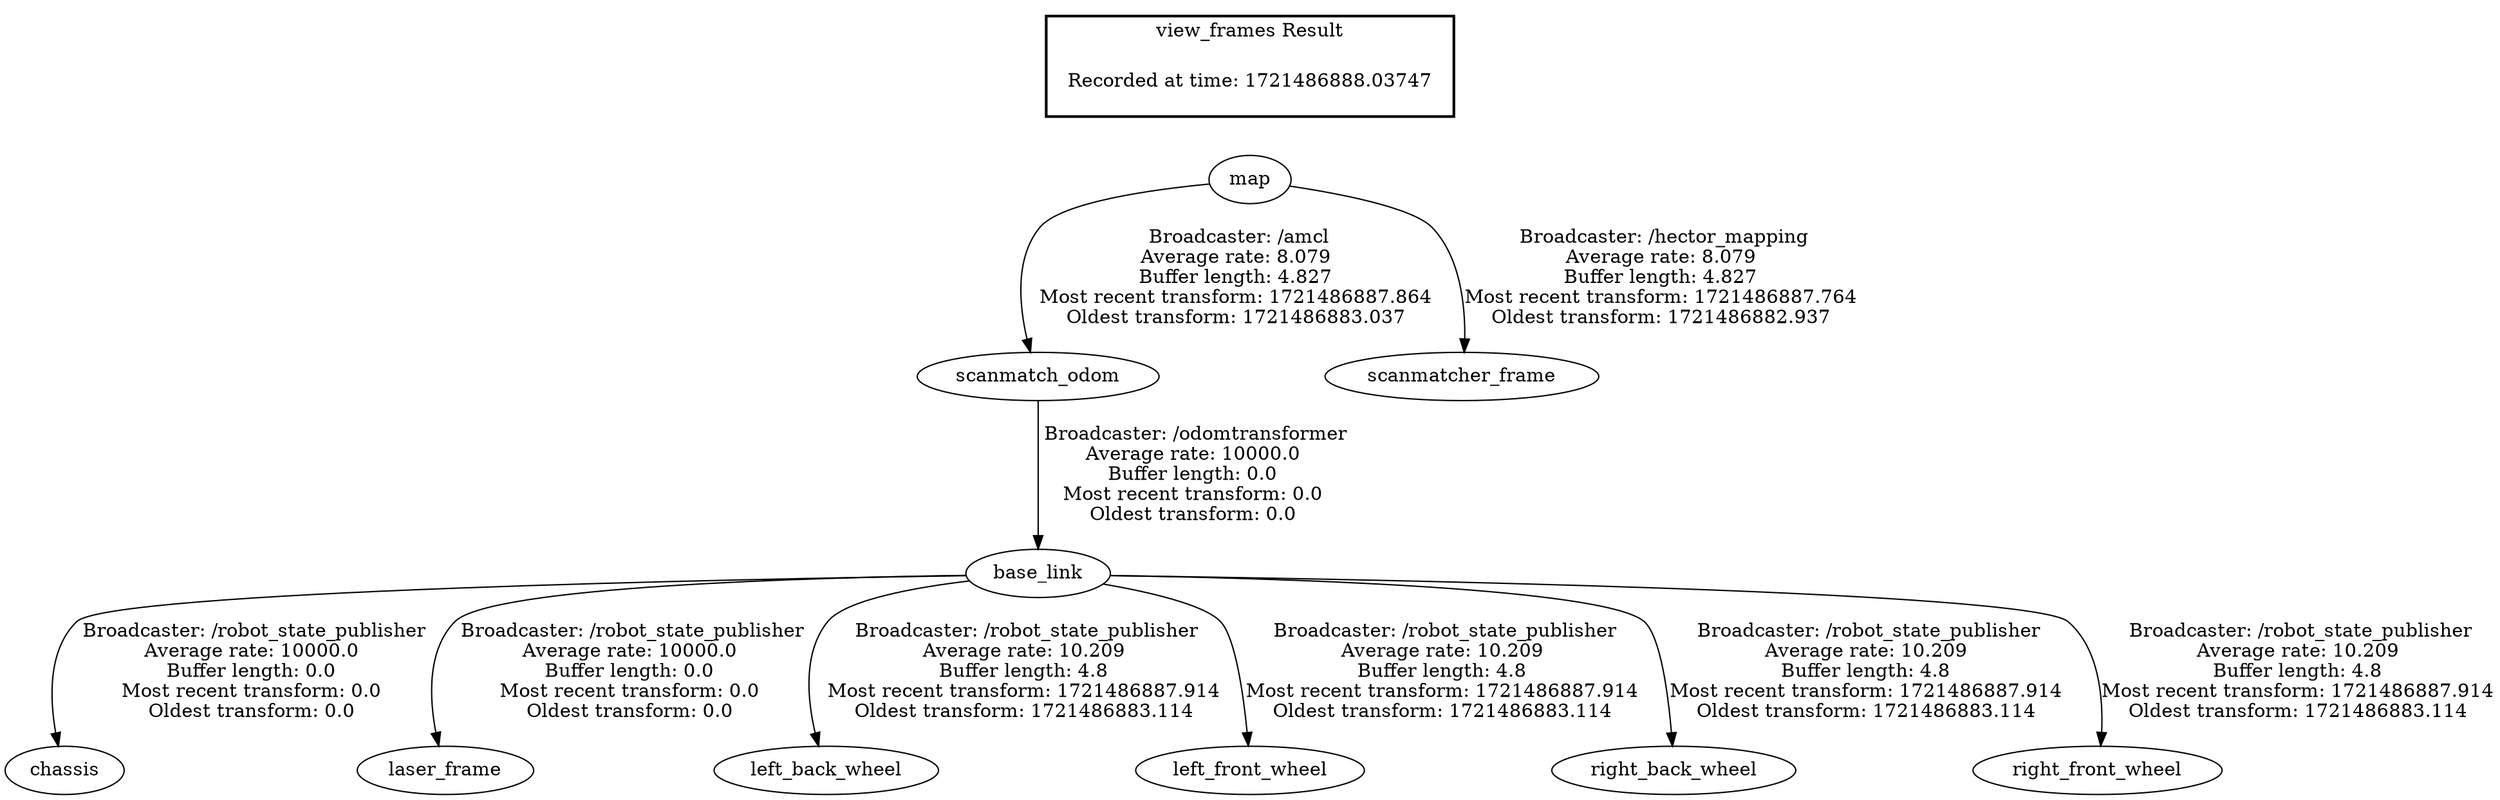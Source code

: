 digraph G {
"scanmatch_odom" -> "base_link"[label=" Broadcaster: /odomtransformer\nAverage rate: 10000.0\nBuffer length: 0.0\nMost recent transform: 0.0\nOldest transform: 0.0\n"];
"base_link" -> "chassis"[label=" Broadcaster: /robot_state_publisher\nAverage rate: 10000.0\nBuffer length: 0.0\nMost recent transform: 0.0\nOldest transform: 0.0\n"];
"base_link" -> "laser_frame"[label=" Broadcaster: /robot_state_publisher\nAverage rate: 10000.0\nBuffer length: 0.0\nMost recent transform: 0.0\nOldest transform: 0.0\n"];
"map" -> "scanmatch_odom"[label=" Broadcaster: /amcl\nAverage rate: 8.079\nBuffer length: 4.827\nMost recent transform: 1721486887.864\nOldest transform: 1721486883.037\n"];
"base_link" -> "left_back_wheel"[label=" Broadcaster: /robot_state_publisher\nAverage rate: 10.209\nBuffer length: 4.8\nMost recent transform: 1721486887.914\nOldest transform: 1721486883.114\n"];
"base_link" -> "left_front_wheel"[label=" Broadcaster: /robot_state_publisher\nAverage rate: 10.209\nBuffer length: 4.8\nMost recent transform: 1721486887.914\nOldest transform: 1721486883.114\n"];
"base_link" -> "right_back_wheel"[label=" Broadcaster: /robot_state_publisher\nAverage rate: 10.209\nBuffer length: 4.8\nMost recent transform: 1721486887.914\nOldest transform: 1721486883.114\n"];
"base_link" -> "right_front_wheel"[label=" Broadcaster: /robot_state_publisher\nAverage rate: 10.209\nBuffer length: 4.8\nMost recent transform: 1721486887.914\nOldest transform: 1721486883.114\n"];
"map" -> "scanmatcher_frame"[label=" Broadcaster: /hector_mapping\nAverage rate: 8.079\nBuffer length: 4.827\nMost recent transform: 1721486887.764\nOldest transform: 1721486882.937\n"];
edge [style=invis];
 subgraph cluster_legend { style=bold; color=black; label ="view_frames Result";
"Recorded at time: 1721486888.03747"[ shape=plaintext ] ;
}->"map";
}